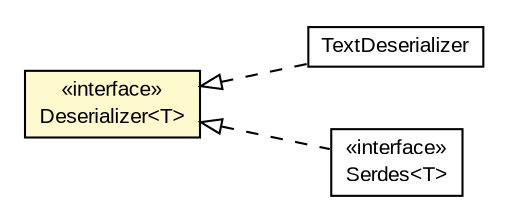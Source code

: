 #!/usr/local/bin/dot
#
# Class diagram 
# Generated by UMLGraph version R5_6-24-gf6e263 (http://www.umlgraph.org/)
#

digraph G {
	edge [fontname="arial",fontsize=10,labelfontname="arial",labelfontsize=10];
	node [fontname="arial",fontsize=10,shape=plaintext];
	nodesep=0.25;
	ranksep=0.5;
	rankdir=LR;
	// org.turbogwt.net.http.client.serialization.TextDeserializer
	c728 [label=<<table title="org.turbogwt.net.http.client.serialization.TextDeserializer" border="0" cellborder="1" cellspacing="0" cellpadding="2" port="p" href="./TextDeserializer.html">
		<tr><td><table border="0" cellspacing="0" cellpadding="1">
<tr><td align="center" balign="center"> TextDeserializer </td></tr>
		</table></td></tr>
		</table>>, URL="./TextDeserializer.html", fontname="arial", fontcolor="black", fontsize=10.0];
	// org.turbogwt.net.http.client.serialization.Serdes<T>
	c732 [label=<<table title="org.turbogwt.net.http.client.serialization.Serdes" border="0" cellborder="1" cellspacing="0" cellpadding="2" port="p" href="./Serdes.html">
		<tr><td><table border="0" cellspacing="0" cellpadding="1">
<tr><td align="center" balign="center"> &#171;interface&#187; </td></tr>
<tr><td align="center" balign="center"> Serdes&lt;T&gt; </td></tr>
		</table></td></tr>
		</table>>, URL="./Serdes.html", fontname="arial", fontcolor="black", fontsize=10.0];
	// org.turbogwt.net.http.client.serialization.Deserializer<T>
	c745 [label=<<table title="org.turbogwt.net.http.client.serialization.Deserializer" border="0" cellborder="1" cellspacing="0" cellpadding="2" port="p" bgcolor="lemonChiffon" href="./Deserializer.html">
		<tr><td><table border="0" cellspacing="0" cellpadding="1">
<tr><td align="center" balign="center"> &#171;interface&#187; </td></tr>
<tr><td align="center" balign="center"> Deserializer&lt;T&gt; </td></tr>
		</table></td></tr>
		</table>>, URL="./Deserializer.html", fontname="arial", fontcolor="black", fontsize=10.0];
	//org.turbogwt.net.http.client.serialization.TextDeserializer implements org.turbogwt.net.http.client.serialization.Deserializer<T>
	c745:p -> c728:p [dir=back,arrowtail=empty,style=dashed];
	//org.turbogwt.net.http.client.serialization.Serdes<T> implements org.turbogwt.net.http.client.serialization.Deserializer<T>
	c745:p -> c732:p [dir=back,arrowtail=empty,style=dashed];
}

